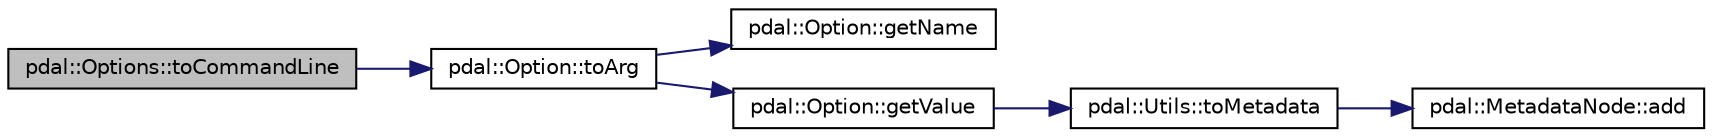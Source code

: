 digraph "pdal::Options::toCommandLine"
{
  edge [fontname="Helvetica",fontsize="10",labelfontname="Helvetica",labelfontsize="10"];
  node [fontname="Helvetica",fontsize="10",shape=record];
  rankdir="LR";
  Node1 [label="pdal::Options::toCommandLine",height=0.2,width=0.4,color="black", fillcolor="grey75", style="filled", fontcolor="black"];
  Node1 -> Node2 [color="midnightblue",fontsize="10",style="solid",fontname="Helvetica"];
  Node2 [label="pdal::Option::toArg",height=0.2,width=0.4,color="black", fillcolor="white", style="filled",URL="$classpdal_1_1Option.html#a7fabeedf415bb4253e0b5d625c2717db"];
  Node2 -> Node3 [color="midnightblue",fontsize="10",style="solid",fontname="Helvetica"];
  Node3 [label="pdal::Option::getName",height=0.2,width=0.4,color="black", fillcolor="white", style="filled",URL="$classpdal_1_1Option.html#ad2b7a736742fb343e421fa326ef45c23"];
  Node2 -> Node4 [color="midnightblue",fontsize="10",style="solid",fontname="Helvetica"];
  Node4 [label="pdal::Option::getValue",height=0.2,width=0.4,color="black", fillcolor="white", style="filled",URL="$classpdal_1_1Option.html#aaee0153c3f0370900c6cb1c1cfc19b01"];
  Node4 -> Node5 [color="midnightblue",fontsize="10",style="solid",fontname="Helvetica"];
  Node5 [label="pdal::Utils::toMetadata",height=0.2,width=0.4,color="black", fillcolor="white", style="filled",URL="$namespacepdal_1_1Utils.html#a6dc647c5dbaa51d1d78fc535a52210d3"];
  Node5 -> Node6 [color="midnightblue",fontsize="10",style="solid",fontname="Helvetica"];
  Node6 [label="pdal::MetadataNode::add",height=0.2,width=0.4,color="black", fillcolor="white", style="filled",URL="$classpdal_1_1MetadataNode.html#af2c1c5d91f6ab47a804aa8a0a1b043c2"];
}
